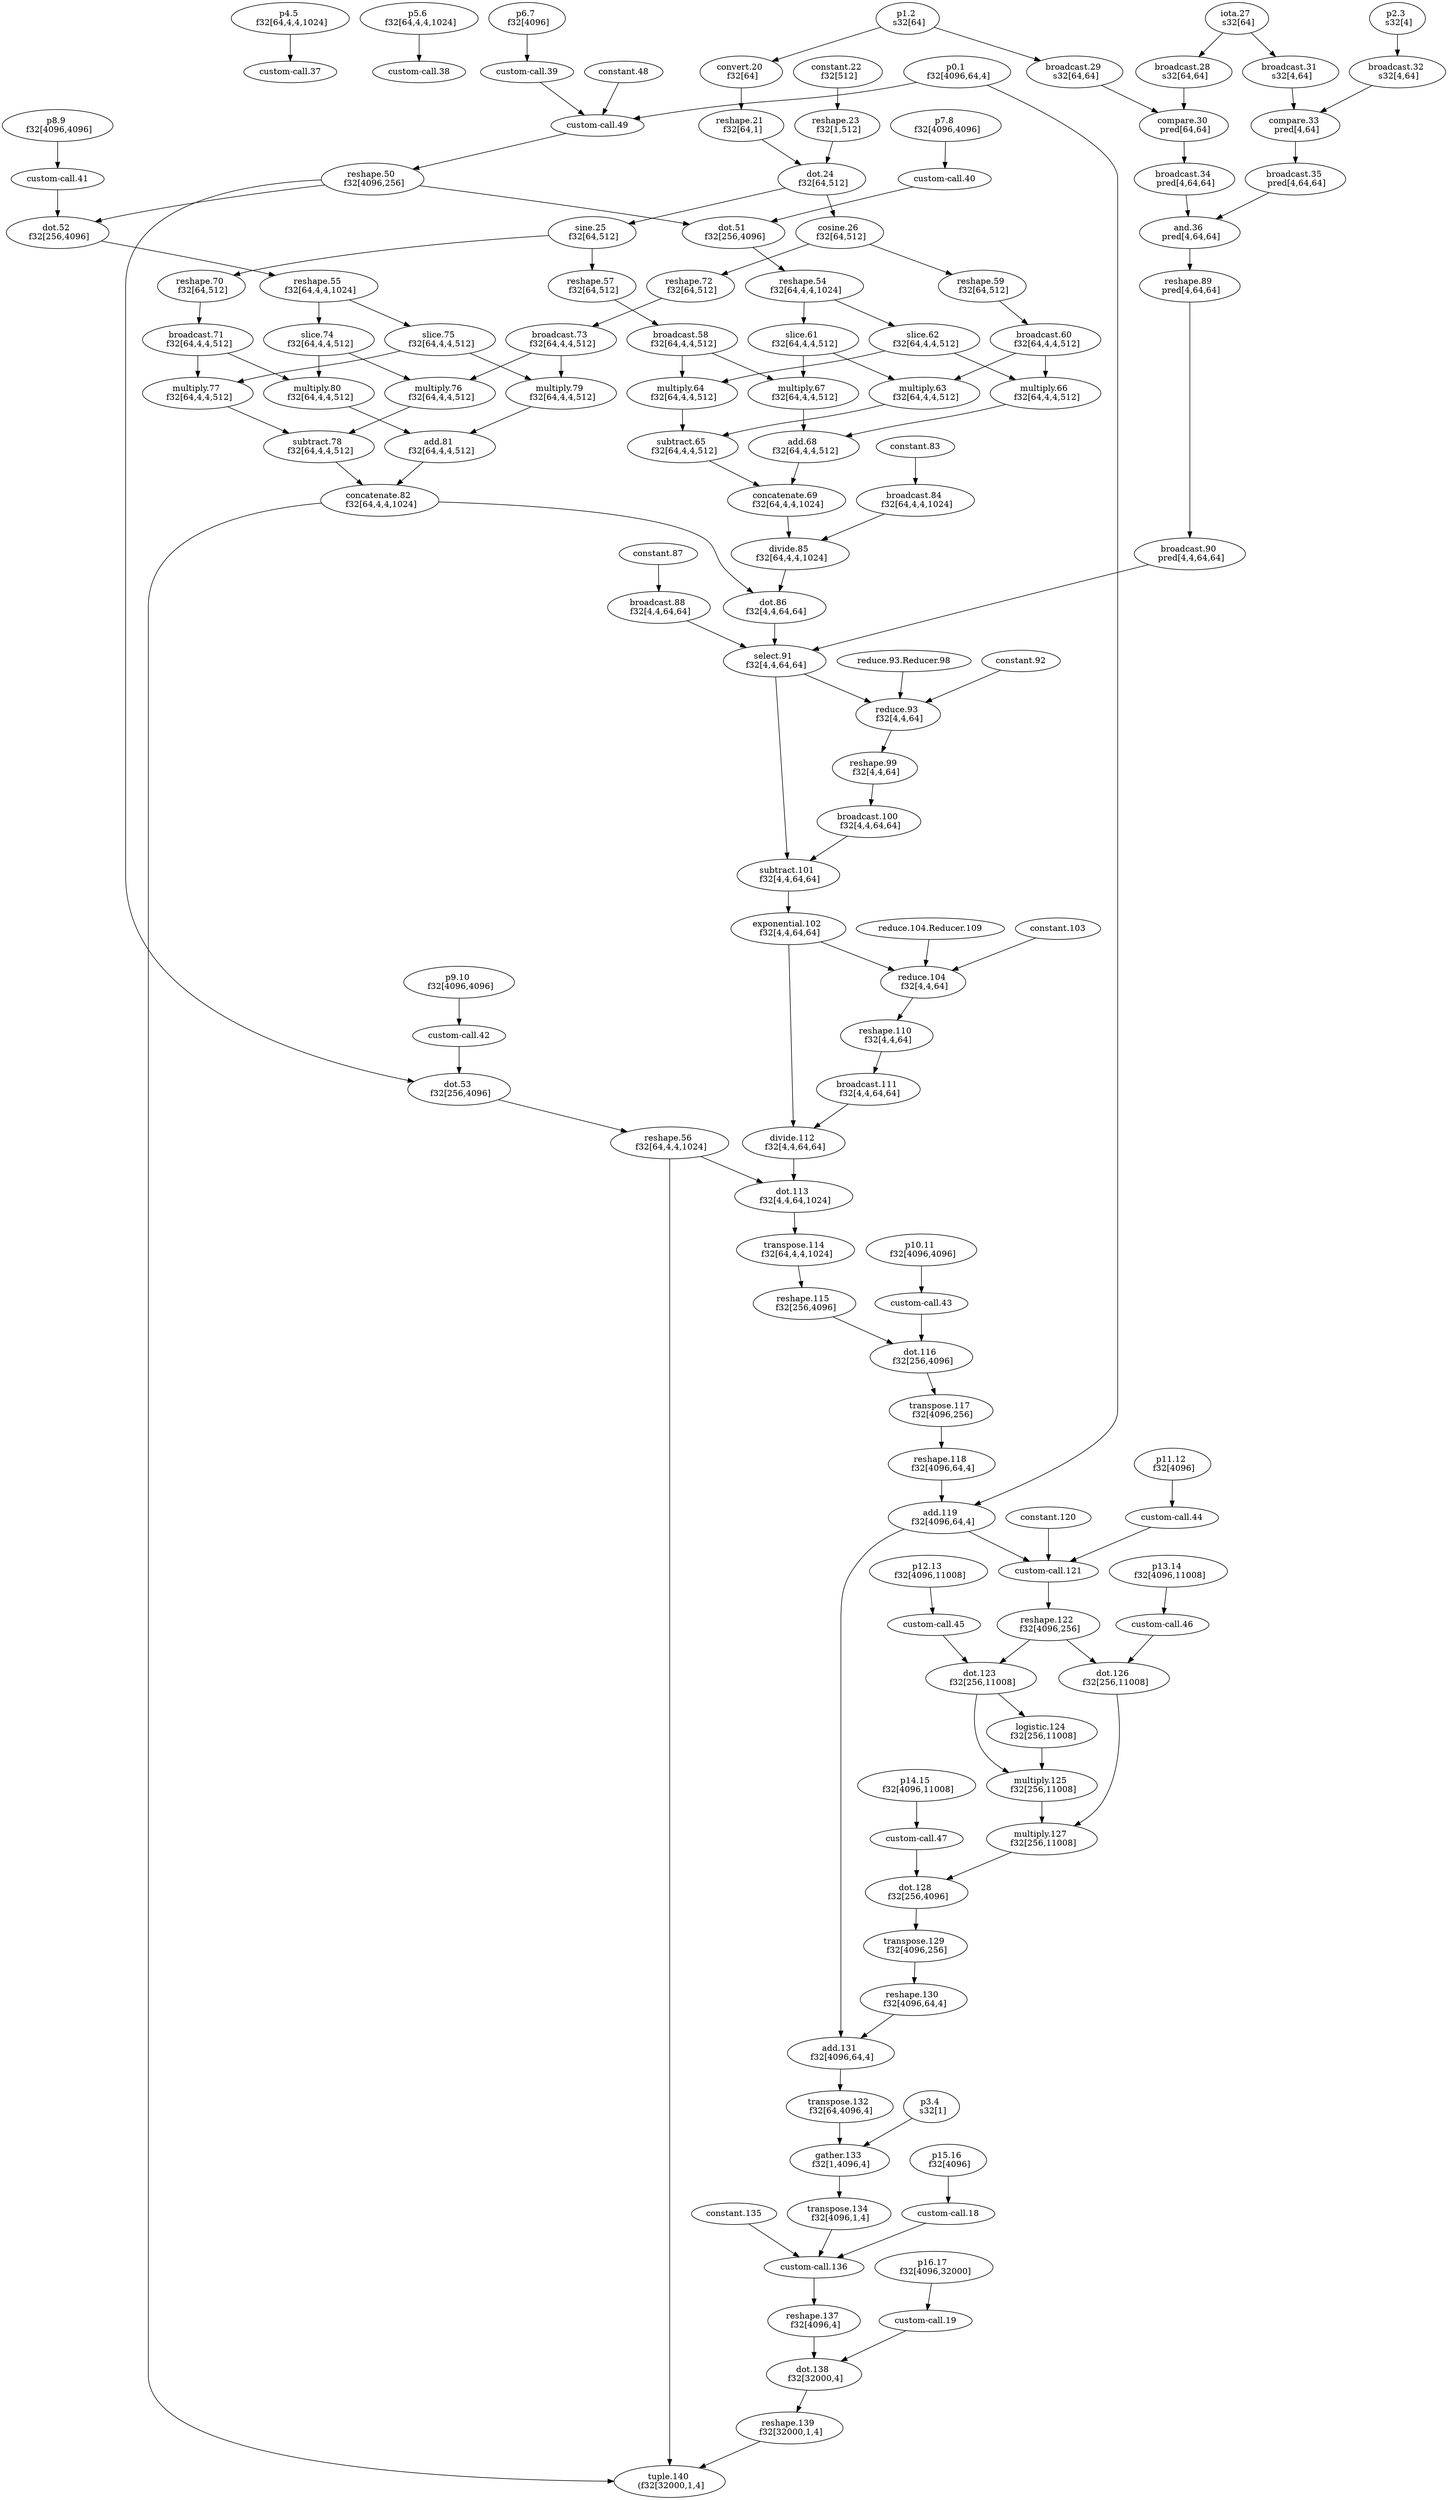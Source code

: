 digraph HloModule { 
	"p4.5" [label="p4.5 \n f32[64,4,4,1024]"];
	"p5.6" [label="p5.6 \n f32[64,4,4,1024]"];
	"p16.17" [label="p16.17 \n f32[4096,32000]"];
	"iota.27" [label="iota.27 \n s32[64]"];
	"broadcast.28" [label="broadcast.28 \n s32[64,64]"];
	"p1.2" [label="p1.2 \n s32[64]"];
	"broadcast.29" [label="broadcast.29 \n s32[64,64]"];
	"compare.30" [label="compare.30 \n pred[64,64]"];
	"broadcast.34" [label="broadcast.34 \n pred[4,64,64]"];
	"broadcast.31" [label="broadcast.31 \n s32[4,64]"];
	"p2.3" [label="p2.3 \n s32[4]"];
	"broadcast.32" [label="broadcast.32 \n s32[4,64]"];
	"compare.33" [label="compare.33 \n pred[4,64]"];
	"broadcast.35" [label="broadcast.35 \n pred[4,64,64]"];
	"and.36" [label="and.36 \n pred[4,64,64]"];
	"reshape.89" [label="reshape.89 \n pred[4,64,64]"];
	"broadcast.90" [label="broadcast.90 \n pred[4,4,64,64]"];
	"convert.20" [label="convert.20 \n f32[64]"];
	"reshape.21" [label="reshape.21 \n f32[64,1]"];
	"constant.22" [label="constant.22 \n f32[512]"];
	"reshape.23" [label="reshape.23 \n f32[1,512]"];
	"dot.24" [label="dot.24 \n f32[64,512]"];
	"cosine.26" [label="cosine.26 \n f32[64,512]"];
	"reshape.59" [label="reshape.59 \n f32[64,512]"];
	"broadcast.60" [label="broadcast.60 \n f32[64,4,4,512]"];
	"p0.1" [label="p0.1 \n f32[4096,64,4]"];
	"p6.7" [label="p6.7 \n f32[4096]"];
	"reshape.50" [label="reshape.50 \n f32[4096,256]"];
	"p7.8" [label="p7.8 \n f32[4096,4096]"];
	"dot.51" [label="dot.51 \n f32[256,4096]"];
	"reshape.54" [label="reshape.54 \n f32[64,4,4,1024]"];
	"slice.61" [label="slice.61 \n f32[64,4,4,512]"];
	"multiply.63" [label="multiply.63 \n f32[64,4,4,512]"];
	"sine.25" [label="sine.25 \n f32[64,512]"];
	"reshape.57" [label="reshape.57 \n f32[64,512]"];
	"broadcast.58" [label="broadcast.58 \n f32[64,4,4,512]"];
	"slice.62" [label="slice.62 \n f32[64,4,4,512]"];
	"multiply.64" [label="multiply.64 \n f32[64,4,4,512]"];
	"subtract.65" [label="subtract.65 \n f32[64,4,4,512]"];
	"multiply.66" [label="multiply.66 \n f32[64,4,4,512]"];
	"multiply.67" [label="multiply.67 \n f32[64,4,4,512]"];
	"add.68" [label="add.68 \n f32[64,4,4,512]"];
	"concatenate.69" [label="concatenate.69 \n f32[64,4,4,1024]"];
	"broadcast.84" [label="broadcast.84 \n f32[64,4,4,1024]"];
	"divide.85" [label="divide.85 \n f32[64,4,4,1024]"];
	"reshape.72" [label="reshape.72 \n f32[64,512]"];
	"broadcast.73" [label="broadcast.73 \n f32[64,4,4,512]"];
	"p8.9" [label="p8.9 \n f32[4096,4096]"];
	"dot.52" [label="dot.52 \n f32[256,4096]"];
	"reshape.55" [label="reshape.55 \n f32[64,4,4,1024]"];
	"slice.74" [label="slice.74 \n f32[64,4,4,512]"];
	"multiply.76" [label="multiply.76 \n f32[64,4,4,512]"];
	"reshape.70" [label="reshape.70 \n f32[64,512]"];
	"broadcast.71" [label="broadcast.71 \n f32[64,4,4,512]"];
	"slice.75" [label="slice.75 \n f32[64,4,4,512]"];
	"multiply.77" [label="multiply.77 \n f32[64,4,4,512]"];
	"subtract.78" [label="subtract.78 \n f32[64,4,4,512]"];
	"multiply.79" [label="multiply.79 \n f32[64,4,4,512]"];
	"multiply.80" [label="multiply.80 \n f32[64,4,4,512]"];
	"add.81" [label="add.81 \n f32[64,4,4,512]"];
	"concatenate.82" [label="concatenate.82 \n f32[64,4,4,1024]"];
	"dot.86" [label="dot.86 \n f32[4,4,64,64]"];
	"broadcast.88" [label="broadcast.88 \n f32[4,4,64,64]"];
	"select.91" [label="select.91 \n f32[4,4,64,64]"];
	"reduce.93" [label="reduce.93 \n f32[4,4,64]"];
	"reshape.99" [label="reshape.99 \n f32[4,4,64]"];
	"broadcast.100" [label="broadcast.100 \n f32[4,4,64,64]"];
	"subtract.101" [label="subtract.101 \n f32[4,4,64,64]"];
	"exponential.102" [label="exponential.102 \n f32[4,4,64,64]"];
	"reduce.104" [label="reduce.104 \n f32[4,4,64]"];
	"reshape.110" [label="reshape.110 \n f32[4,4,64]"];
	"broadcast.111" [label="broadcast.111 \n f32[4,4,64,64]"];
	"divide.112" [label="divide.112 \n f32[4,4,64,64]"];
	"p9.10" [label="p9.10 \n f32[4096,4096]"];
	"dot.53" [label="dot.53 \n f32[256,4096]"];
	"reshape.56" [label="reshape.56 \n f32[64,4,4,1024]"];
	"dot.113" [label="dot.113 \n f32[4,4,64,1024]"];
	"transpose.114" [label="transpose.114 \n f32[64,4,4,1024]"];
	"reshape.115" [label="reshape.115 \n f32[256,4096]"];
	"p10.11" [label="p10.11 \n f32[4096,4096]"];
	"dot.116" [label="dot.116 \n f32[256,4096]"];
	"transpose.117" [label="transpose.117 \n f32[4096,256]"];
	"reshape.118" [label="reshape.118 \n f32[4096,64,4]"];
	"add.119" [label="add.119 \n f32[4096,64,4]"];
	"p11.12" [label="p11.12 \n f32[4096]"];
	"reshape.122" [label="reshape.122 \n f32[4096,256]"];
	"p12.13" [label="p12.13 \n f32[4096,11008]"];
	"dot.123" [label="dot.123 \n f32[256,11008]"];
	"logistic.124" [label="logistic.124 \n f32[256,11008]"];
	"multiply.125" [label="multiply.125 \n f32[256,11008]"];
	"p13.14" [label="p13.14 \n f32[4096,11008]"];
	"dot.126" [label="dot.126 \n f32[256,11008]"];
	"multiply.127" [label="multiply.127 \n f32[256,11008]"];
	"p14.15" [label="p14.15 \n f32[4096,11008]"];
	"dot.128" [label="dot.128 \n f32[256,4096]"];
	"transpose.129" [label="transpose.129 \n f32[4096,256]"];
	"reshape.130" [label="reshape.130 \n f32[4096,64,4]"];
	"add.131" [label="add.131 \n f32[4096,64,4]"];
	"transpose.132" [label="transpose.132 \n f32[64,4096,4]"];
	"p3.4" [label="p3.4 \n s32[1]"];
	"gather.133" [label="gather.133 \n f32[1,4096,4]"];
	"transpose.134" [label="transpose.134 \n f32[4096,1,4]"];
	"p15.16" [label="p15.16 \n f32[4096]"];
	"reshape.137" [label="reshape.137 \n f32[4096,4]"];
	"dot.138" [label="dot.138 \n f32[32000,4]"];
	"reshape.139" [label="reshape.139 \n f32[32000,1,4]"];
	"tuple.140" [label="tuple.140 \n (f32[32000,1,4]"]; 
 	"p4.5" -> "custom-call.37";
	"p5.6" -> "custom-call.38";
	"p16.17" -> "custom-call.19";
	"iota.27" -> "broadcast.28";
	"p1.2" -> "broadcast.29";
	"broadcast.28" -> "compare.30";
	"broadcast.29" -> "compare.30";
	"compare.30" -> "broadcast.34";
	"iota.27" -> "broadcast.31";
	"p2.3" -> "broadcast.32";
	"broadcast.31" -> "compare.33";
	"broadcast.32" -> "compare.33";
	"compare.33" -> "broadcast.35";
	"broadcast.34" -> "and.36";
	"broadcast.35" -> "and.36";
	"and.36" -> "reshape.89";
	"reshape.89" -> "broadcast.90";
	"p1.2" -> "convert.20";
	"convert.20" -> "reshape.21";
	"constant.22" -> "reshape.23";
	"reshape.21" -> "dot.24";
	"reshape.23" -> "dot.24";
	"dot.24" -> "cosine.26";
	"cosine.26" -> "reshape.59";
	"reshape.59" -> "broadcast.60";
	"p6.7" -> "custom-call.39";
	"p0.1" -> "custom-call.49";
	"custom-call.39" -> "custom-call.49";
	"constant.48" -> "custom-call.49";
	"custom-call.49" -> "reshape.50";
	"p7.8" -> "custom-call.40";
	"reshape.50" -> "dot.51";
	"custom-call.40" -> "dot.51";
	"dot.51" -> "reshape.54";
	"reshape.54" -> "slice.61";
	"broadcast.60" -> "multiply.63";
	"slice.61" -> "multiply.63";
	"dot.24" -> "sine.25";
	"sine.25" -> "reshape.57";
	"reshape.57" -> "broadcast.58";
	"reshape.54" -> "slice.62";
	"broadcast.58" -> "multiply.64";
	"slice.62" -> "multiply.64";
	"multiply.63" -> "subtract.65";
	"multiply.64" -> "subtract.65";
	"broadcast.60" -> "multiply.66";
	"slice.62" -> "multiply.66";
	"broadcast.58" -> "multiply.67";
	"slice.61" -> "multiply.67";
	"multiply.66" -> "add.68";
	"multiply.67" -> "add.68";
	"subtract.65" -> "concatenate.69";
	"add.68" -> "concatenate.69";
	"constant.83" -> "broadcast.84";
	"concatenate.69" -> "divide.85";
	"broadcast.84" -> "divide.85";
	"cosine.26" -> "reshape.72";
	"reshape.72" -> "broadcast.73";
	"p8.9" -> "custom-call.41";
	"reshape.50" -> "dot.52";
	"custom-call.41" -> "dot.52";
	"dot.52" -> "reshape.55";
	"reshape.55" -> "slice.74";
	"broadcast.73" -> "multiply.76";
	"slice.74" -> "multiply.76";
	"sine.25" -> "reshape.70";
	"reshape.70" -> "broadcast.71";
	"reshape.55" -> "slice.75";
	"broadcast.71" -> "multiply.77";
	"slice.75" -> "multiply.77";
	"multiply.76" -> "subtract.78";
	"multiply.77" -> "subtract.78";
	"broadcast.73" -> "multiply.79";
	"slice.75" -> "multiply.79";
	"broadcast.71" -> "multiply.80";
	"slice.74" -> "multiply.80";
	"multiply.79" -> "add.81";
	"multiply.80" -> "add.81";
	"subtract.78" -> "concatenate.82";
	"add.81" -> "concatenate.82";
	"divide.85" -> "dot.86";
	"concatenate.82" -> "dot.86";
	"constant.87" -> "broadcast.88";
	"broadcast.90" -> "select.91";
	"dot.86" -> "select.91";
	"broadcast.88" -> "select.91";
	"select.91" -> "reduce.93";
	"constant.92" -> "reduce.93";
	"reduce.93.Reducer.98" -> "reduce.93";
	"reduce.93" -> "reshape.99";
	"reshape.99" -> "broadcast.100";
	"select.91" -> "subtract.101";
	"broadcast.100" -> "subtract.101";
	"subtract.101" -> "exponential.102";
	"exponential.102" -> "reduce.104";
	"constant.103" -> "reduce.104";
	"reduce.104.Reducer.109" -> "reduce.104";
	"reduce.104" -> "reshape.110";
	"reshape.110" -> "broadcast.111";
	"exponential.102" -> "divide.112";
	"broadcast.111" -> "divide.112";
	"p9.10" -> "custom-call.42";
	"reshape.50" -> "dot.53";
	"custom-call.42" -> "dot.53";
	"dot.53" -> "reshape.56";
	"divide.112" -> "dot.113";
	"reshape.56" -> "dot.113";
	"dot.113" -> "transpose.114";
	"transpose.114" -> "reshape.115";
	"p10.11" -> "custom-call.43";
	"reshape.115" -> "dot.116";
	"custom-call.43" -> "dot.116";
	"dot.116" -> "transpose.117";
	"transpose.117" -> "reshape.118";
	"reshape.118" -> "add.119";
	"p0.1" -> "add.119";
	"p11.12" -> "custom-call.44";
	"add.119" -> "custom-call.121";
	"custom-call.44" -> "custom-call.121";
	"constant.120" -> "custom-call.121";
	"custom-call.121" -> "reshape.122";
	"p12.13" -> "custom-call.45";
	"reshape.122" -> "dot.123";
	"custom-call.45" -> "dot.123";
	"dot.123" -> "logistic.124";
	"dot.123" -> "multiply.125";
	"logistic.124" -> "multiply.125";
	"p13.14" -> "custom-call.46";
	"reshape.122" -> "dot.126";
	"custom-call.46" -> "dot.126";
	"multiply.125" -> "multiply.127";
	"dot.126" -> "multiply.127";
	"p14.15" -> "custom-call.47";
	"multiply.127" -> "dot.128";
	"custom-call.47" -> "dot.128";
	"dot.128" -> "transpose.129";
	"transpose.129" -> "reshape.130";
	"reshape.130" -> "add.131";
	"add.119" -> "add.131";
	"add.131" -> "transpose.132";
	"transpose.132" -> "gather.133";
	"p3.4" -> "gather.133";
	"gather.133" -> "transpose.134";
	"p15.16" -> "custom-call.18";
	"transpose.134" -> "custom-call.136";
	"custom-call.18" -> "custom-call.136";
	"constant.135" -> "custom-call.136";
	"custom-call.136" -> "reshape.137";
	"custom-call.19" -> "dot.138";
	"reshape.137" -> "dot.138";
	"dot.138" -> "reshape.139";
	"reshape.139" -> "tuple.140";
	"concatenate.82" -> "tuple.140";
	"reshape.56" -> "tuple.140";
 }
